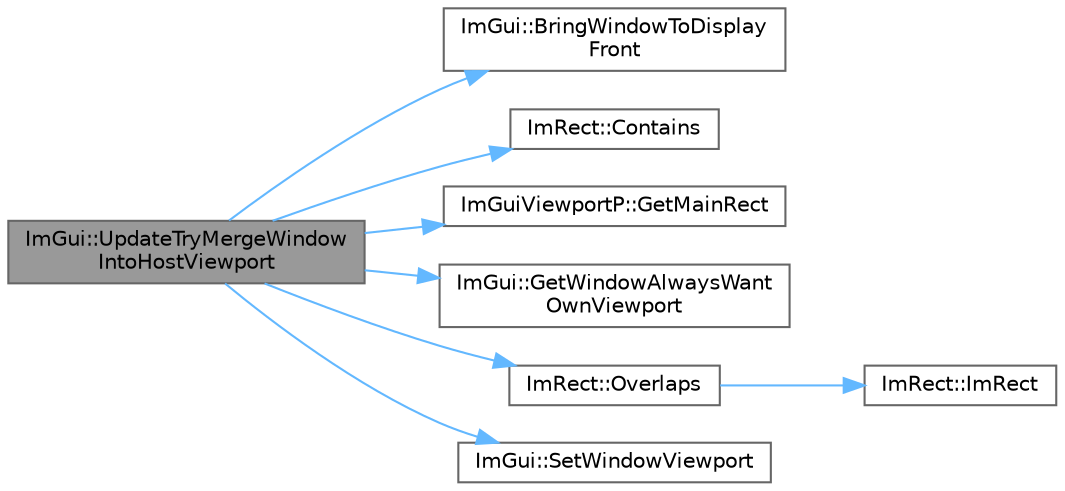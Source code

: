 digraph "ImGui::UpdateTryMergeWindowIntoHostViewport"
{
 // LATEX_PDF_SIZE
  bgcolor="transparent";
  edge [fontname=Helvetica,fontsize=10,labelfontname=Helvetica,labelfontsize=10];
  node [fontname=Helvetica,fontsize=10,shape=box,height=0.2,width=0.4];
  rankdir="LR";
  Node1 [id="Node000001",label="ImGui::UpdateTryMergeWindow\lIntoHostViewport",height=0.2,width=0.4,color="gray40", fillcolor="grey60", style="filled", fontcolor="black",tooltip=" "];
  Node1 -> Node2 [id="edge1_Node000001_Node000002",color="steelblue1",style="solid",tooltip=" "];
  Node2 [id="Node000002",label="ImGui::BringWindowToDisplay\lFront",height=0.2,width=0.4,color="grey40", fillcolor="white", style="filled",URL="$namespace_im_gui.html#a1f7b95f36d03751c928af7b1b745e959",tooltip=" "];
  Node1 -> Node3 [id="edge2_Node000001_Node000003",color="steelblue1",style="solid",tooltip=" "];
  Node3 [id="Node000003",label="ImRect::Contains",height=0.2,width=0.4,color="grey40", fillcolor="white", style="filled",URL="$struct_im_rect.html#ac583156fd0e9306181fff5d120b262ea",tooltip=" "];
  Node1 -> Node4 [id="edge3_Node000001_Node000004",color="steelblue1",style="solid",tooltip=" "];
  Node4 [id="Node000004",label="ImGuiViewportP::GetMainRect",height=0.2,width=0.4,color="grey40", fillcolor="white", style="filled",URL="$struct_im_gui_viewport_p.html#adb4c14f0b0a42bff9c1c0ab1971027f7",tooltip=" "];
  Node1 -> Node5 [id="edge4_Node000001_Node000005",color="steelblue1",style="solid",tooltip=" "];
  Node5 [id="Node000005",label="ImGui::GetWindowAlwaysWant\lOwnViewport",height=0.2,width=0.4,color="grey40", fillcolor="white", style="filled",URL="$namespace_im_gui.html#afe062e2f482dd7be3b7a45636ba8c2df",tooltip=" "];
  Node1 -> Node6 [id="edge5_Node000001_Node000006",color="steelblue1",style="solid",tooltip=" "];
  Node6 [id="Node000006",label="ImRect::Overlaps",height=0.2,width=0.4,color="grey40", fillcolor="white", style="filled",URL="$struct_im_rect.html#a0af3bade3781e5e7c6afdf71ccfb0d43",tooltip=" "];
  Node6 -> Node7 [id="edge6_Node000006_Node000007",color="steelblue1",style="solid",tooltip=" "];
  Node7 [id="Node000007",label="ImRect::ImRect",height=0.2,width=0.4,color="grey40", fillcolor="white", style="filled",URL="$struct_im_rect.html#a1e9548c8a334dfd32eaf4d399aa740e9",tooltip=" "];
  Node1 -> Node8 [id="edge7_Node000001_Node000008",color="steelblue1",style="solid",tooltip=" "];
  Node8 [id="Node000008",label="ImGui::SetWindowViewport",height=0.2,width=0.4,color="grey40", fillcolor="white", style="filled",URL="$namespace_im_gui.html#ada7b6ffaa06eb1ef3422766fecce6866",tooltip=" "];
}
